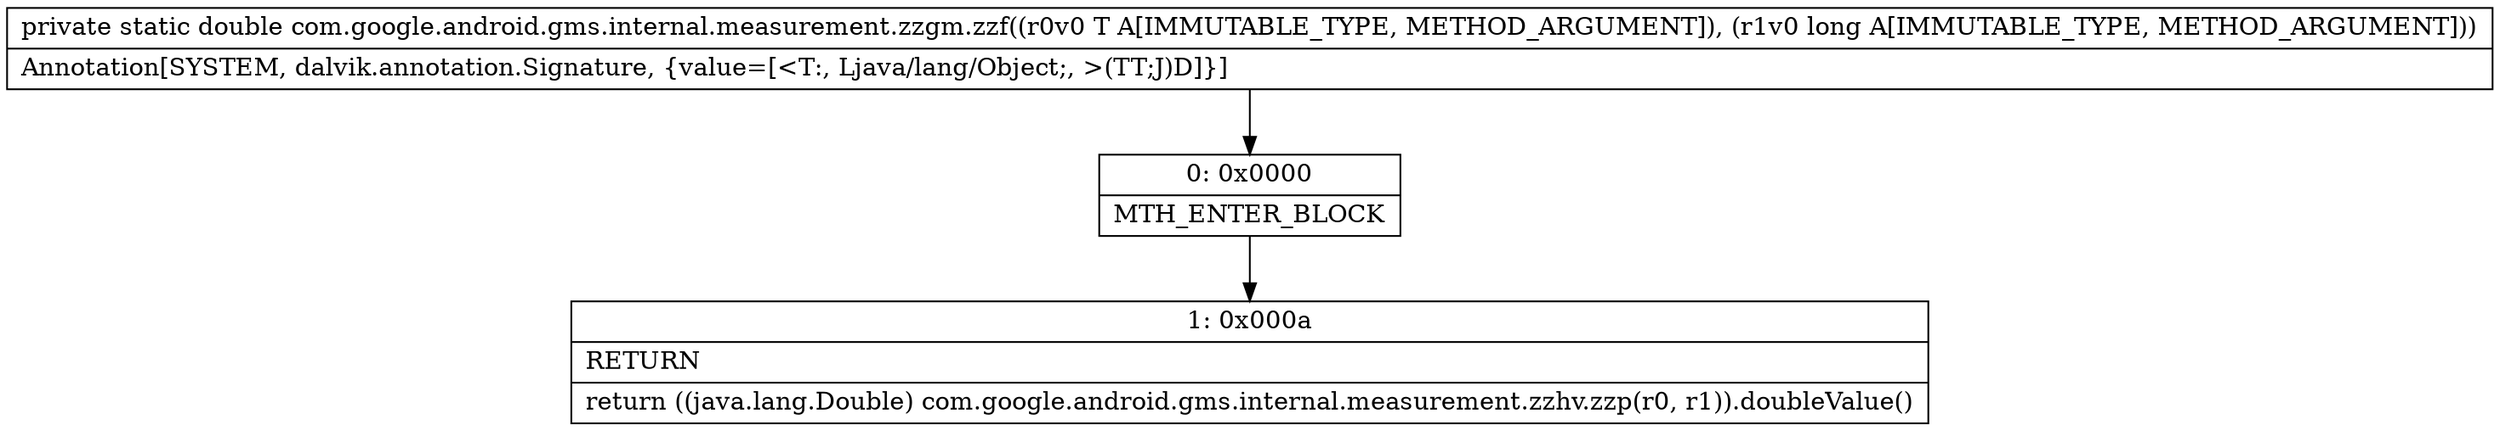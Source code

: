 digraph "CFG forcom.google.android.gms.internal.measurement.zzgm.zzf(Ljava\/lang\/Object;J)D" {
Node_0 [shape=record,label="{0\:\ 0x0000|MTH_ENTER_BLOCK\l}"];
Node_1 [shape=record,label="{1\:\ 0x000a|RETURN\l|return ((java.lang.Double) com.google.android.gms.internal.measurement.zzhv.zzp(r0, r1)).doubleValue()\l}"];
MethodNode[shape=record,label="{private static double com.google.android.gms.internal.measurement.zzgm.zzf((r0v0 T A[IMMUTABLE_TYPE, METHOD_ARGUMENT]), (r1v0 long A[IMMUTABLE_TYPE, METHOD_ARGUMENT]))  | Annotation[SYSTEM, dalvik.annotation.Signature, \{value=[\<T:, Ljava\/lang\/Object;, \>(TT;J)D]\}]\l}"];
MethodNode -> Node_0;
Node_0 -> Node_1;
}

